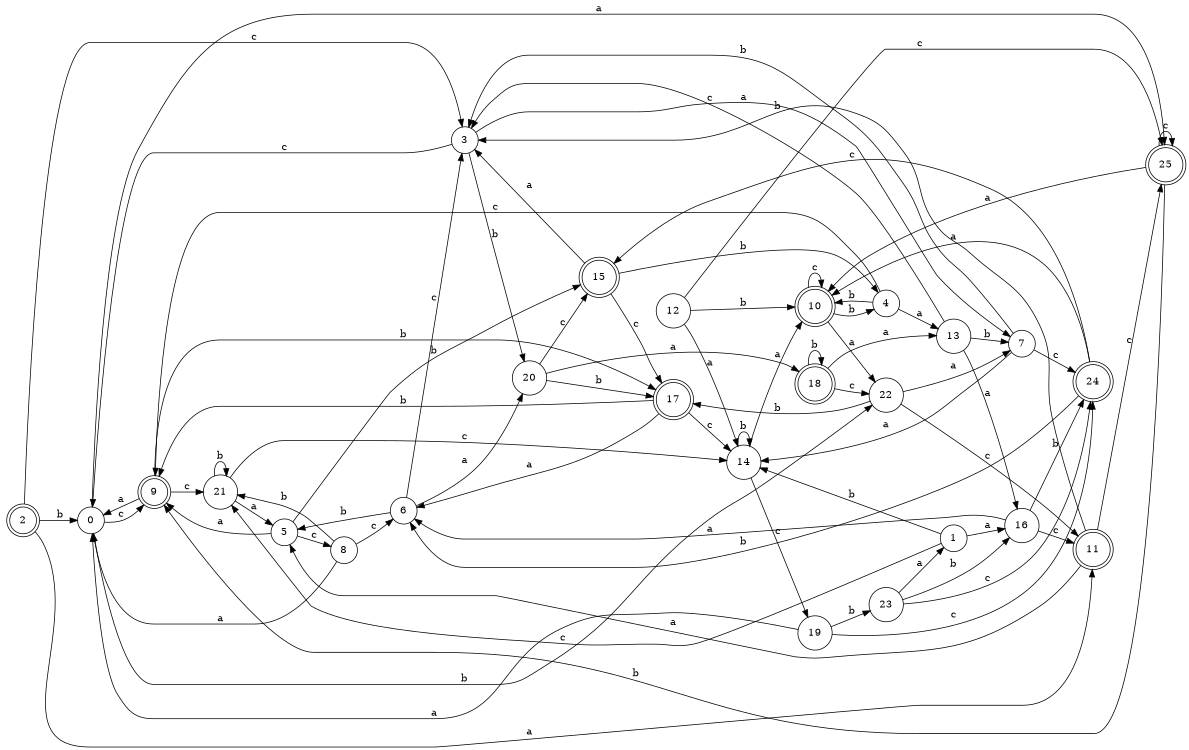 digraph n21_3 {
__start0 [label="" shape="none"];

rankdir=LR;
size="8,5";

s0 [style="filled", color="black", fillcolor="white" shape="circle", label="0"];
s1 [style="filled", color="black", fillcolor="white" shape="circle", label="1"];
s2 [style="rounded,filled", color="black", fillcolor="white" shape="doublecircle", label="2"];
s3 [style="filled", color="black", fillcolor="white" shape="circle", label="3"];
s4 [style="filled", color="black", fillcolor="white" shape="circle", label="4"];
s5 [style="filled", color="black", fillcolor="white" shape="circle", label="5"];
s6 [style="filled", color="black", fillcolor="white" shape="circle", label="6"];
s7 [style="filled", color="black", fillcolor="white" shape="circle", label="7"];
s8 [style="filled", color="black", fillcolor="white" shape="circle", label="8"];
s9 [style="rounded,filled", color="black", fillcolor="white" shape="doublecircle", label="9"];
s10 [style="rounded,filled", color="black", fillcolor="white" shape="doublecircle", label="10"];
s11 [style="rounded,filled", color="black", fillcolor="white" shape="doublecircle", label="11"];
s12 [style="filled", color="black", fillcolor="white" shape="circle", label="12"];
s13 [style="filled", color="black", fillcolor="white" shape="circle", label="13"];
s14 [style="filled", color="black", fillcolor="white" shape="circle", label="14"];
s15 [style="rounded,filled", color="black", fillcolor="white" shape="doublecircle", label="15"];
s16 [style="filled", color="black", fillcolor="white" shape="circle", label="16"];
s17 [style="rounded,filled", color="black", fillcolor="white" shape="doublecircle", label="17"];
s18 [style="rounded,filled", color="black", fillcolor="white" shape="doublecircle", label="18"];
s19 [style="filled", color="black", fillcolor="white" shape="circle", label="19"];
s20 [style="filled", color="black", fillcolor="white" shape="circle", label="20"];
s21 [style="filled", color="black", fillcolor="white" shape="circle", label="21"];
s22 [style="filled", color="black", fillcolor="white" shape="circle", label="22"];
s23 [style="filled", color="black", fillcolor="white" shape="circle", label="23"];
s24 [style="rounded,filled", color="black", fillcolor="white" shape="doublecircle", label="24"];
s25 [style="rounded,filled", color="black", fillcolor="white" shape="doublecircle", label="25"];
s0 -> s25 [label="a"];
s0 -> s22 [label="b"];
s0 -> s9 [label="c"];
s1 -> s16 [label="a"];
s1 -> s14 [label="b"];
s1 -> s21 [label="c"];
s2 -> s11 [label="a"];
s2 -> s0 [label="b"];
s2 -> s3 [label="c"];
s3 -> s7 [label="a"];
s3 -> s20 [label="b"];
s3 -> s0 [label="c"];
s4 -> s13 [label="a"];
s4 -> s10 [label="b"];
s4 -> s9 [label="c"];
s5 -> s9 [label="a"];
s5 -> s15 [label="b"];
s5 -> s8 [label="c"];
s6 -> s20 [label="a"];
s6 -> s5 [label="b"];
s6 -> s3 [label="c"];
s7 -> s14 [label="a"];
s7 -> s3 [label="b"];
s7 -> s24 [label="c"];
s8 -> s0 [label="a"];
s8 -> s21 [label="b"];
s8 -> s6 [label="c"];
s9 -> s0 [label="a"];
s9 -> s17 [label="b"];
s9 -> s21 [label="c"];
s10 -> s22 [label="a"];
s10 -> s4 [label="b"];
s10 -> s10 [label="c"];
s11 -> s5 [label="a"];
s11 -> s3 [label="b"];
s11 -> s25 [label="c"];
s12 -> s14 [label="a"];
s12 -> s10 [label="b"];
s12 -> s25 [label="c"];
s13 -> s16 [label="a"];
s13 -> s7 [label="b"];
s13 -> s3 [label="c"];
s14 -> s10 [label="a"];
s14 -> s14 [label="b"];
s14 -> s19 [label="c"];
s15 -> s3 [label="a"];
s15 -> s4 [label="b"];
s15 -> s17 [label="c"];
s16 -> s6 [label="a"];
s16 -> s24 [label="b"];
s16 -> s11 [label="c"];
s17 -> s6 [label="a"];
s17 -> s9 [label="b"];
s17 -> s14 [label="c"];
s18 -> s13 [label="a"];
s18 -> s18 [label="b"];
s18 -> s22 [label="c"];
s19 -> s0 [label="a"];
s19 -> s23 [label="b"];
s19 -> s24 [label="c"];
s20 -> s18 [label="a"];
s20 -> s17 [label="b"];
s20 -> s15 [label="c"];
s21 -> s5 [label="a"];
s21 -> s21 [label="b"];
s21 -> s14 [label="c"];
s22 -> s7 [label="a"];
s22 -> s17 [label="b"];
s22 -> s11 [label="c"];
s23 -> s1 [label="a"];
s23 -> s16 [label="b"];
s23 -> s24 [label="c"];
s24 -> s10 [label="a"];
s24 -> s6 [label="b"];
s24 -> s15 [label="c"];
s25 -> s10 [label="a"];
s25 -> s9 [label="b"];
s25 -> s25 [label="c"];

}